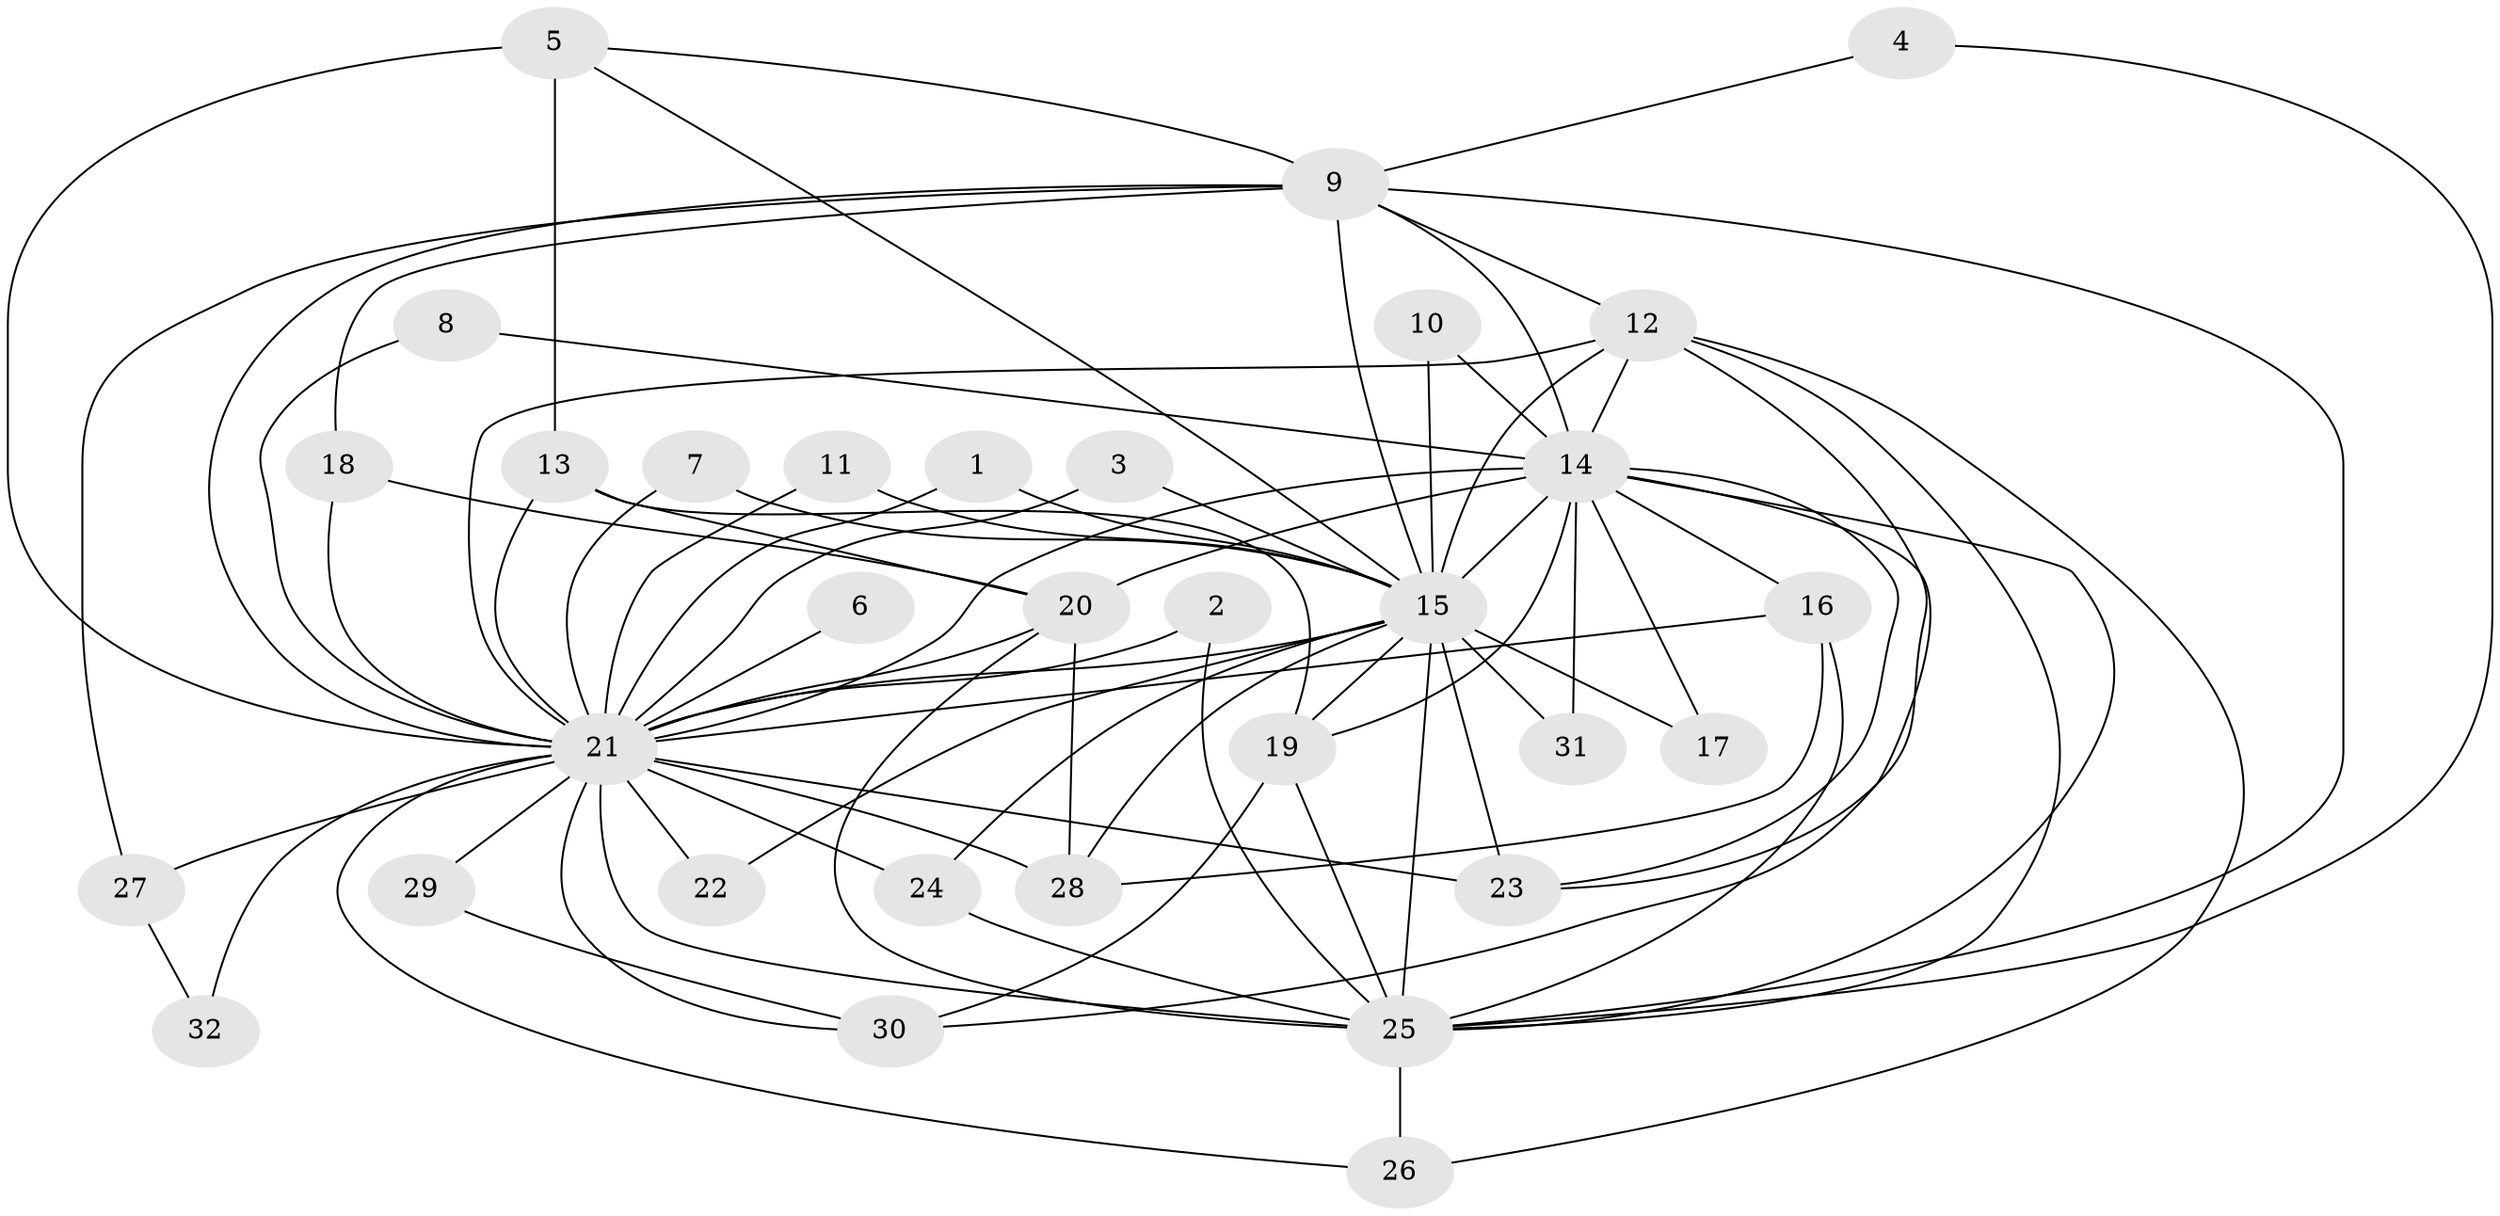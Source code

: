 // original degree distribution, {22: 0.015625, 16: 0.046875, 18: 0.015625, 11: 0.015625, 14: 0.015625, 19: 0.03125, 15: 0.015625, 2: 0.546875, 5: 0.03125, 4: 0.078125, 3: 0.171875, 7: 0.015625}
// Generated by graph-tools (version 1.1) at 2025/49/03/09/25 03:49:36]
// undirected, 32 vertices, 80 edges
graph export_dot {
graph [start="1"]
  node [color=gray90,style=filled];
  1;
  2;
  3;
  4;
  5;
  6;
  7;
  8;
  9;
  10;
  11;
  12;
  13;
  14;
  15;
  16;
  17;
  18;
  19;
  20;
  21;
  22;
  23;
  24;
  25;
  26;
  27;
  28;
  29;
  30;
  31;
  32;
  1 -- 15 [weight=1.0];
  1 -- 21 [weight=1.0];
  2 -- 21 [weight=1.0];
  2 -- 25 [weight=1.0];
  3 -- 15 [weight=1.0];
  3 -- 21 [weight=1.0];
  4 -- 9 [weight=1.0];
  4 -- 25 [weight=1.0];
  5 -- 9 [weight=1.0];
  5 -- 13 [weight=1.0];
  5 -- 15 [weight=1.0];
  5 -- 21 [weight=2.0];
  6 -- 21 [weight=1.0];
  7 -- 15 [weight=1.0];
  7 -- 21 [weight=1.0];
  8 -- 14 [weight=1.0];
  8 -- 21 [weight=1.0];
  9 -- 12 [weight=1.0];
  9 -- 14 [weight=1.0];
  9 -- 15 [weight=2.0];
  9 -- 18 [weight=1.0];
  9 -- 21 [weight=3.0];
  9 -- 25 [weight=3.0];
  9 -- 27 [weight=1.0];
  10 -- 14 [weight=1.0];
  10 -- 15 [weight=1.0];
  11 -- 15 [weight=1.0];
  11 -- 21 [weight=2.0];
  12 -- 14 [weight=1.0];
  12 -- 15 [weight=2.0];
  12 -- 21 [weight=3.0];
  12 -- 23 [weight=1.0];
  12 -- 25 [weight=2.0];
  12 -- 26 [weight=1.0];
  13 -- 19 [weight=1.0];
  13 -- 20 [weight=1.0];
  13 -- 21 [weight=1.0];
  14 -- 15 [weight=3.0];
  14 -- 16 [weight=1.0];
  14 -- 17 [weight=1.0];
  14 -- 19 [weight=1.0];
  14 -- 20 [weight=1.0];
  14 -- 21 [weight=3.0];
  14 -- 23 [weight=1.0];
  14 -- 25 [weight=2.0];
  14 -- 30 [weight=1.0];
  14 -- 31 [weight=1.0];
  15 -- 17 [weight=1.0];
  15 -- 19 [weight=2.0];
  15 -- 21 [weight=6.0];
  15 -- 22 [weight=2.0];
  15 -- 23 [weight=1.0];
  15 -- 24 [weight=1.0];
  15 -- 25 [weight=4.0];
  15 -- 28 [weight=1.0];
  15 -- 31 [weight=2.0];
  16 -- 21 [weight=1.0];
  16 -- 25 [weight=1.0];
  16 -- 28 [weight=1.0];
  18 -- 20 [weight=1.0];
  18 -- 21 [weight=1.0];
  19 -- 25 [weight=1.0];
  19 -- 30 [weight=1.0];
  20 -- 21 [weight=1.0];
  20 -- 25 [weight=2.0];
  20 -- 28 [weight=1.0];
  21 -- 22 [weight=1.0];
  21 -- 23 [weight=2.0];
  21 -- 24 [weight=1.0];
  21 -- 25 [weight=7.0];
  21 -- 26 [weight=1.0];
  21 -- 27 [weight=1.0];
  21 -- 28 [weight=1.0];
  21 -- 29 [weight=1.0];
  21 -- 30 [weight=1.0];
  21 -- 32 [weight=2.0];
  24 -- 25 [weight=1.0];
  25 -- 26 [weight=1.0];
  27 -- 32 [weight=1.0];
  29 -- 30 [weight=1.0];
}
